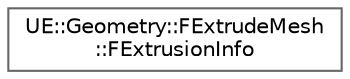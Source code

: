 digraph "Graphical Class Hierarchy"
{
 // INTERACTIVE_SVG=YES
 // LATEX_PDF_SIZE
  bgcolor="transparent";
  edge [fontname=Helvetica,fontsize=10,labelfontname=Helvetica,labelfontsize=10];
  node [fontname=Helvetica,fontsize=10,shape=box,height=0.2,width=0.4];
  rankdir="LR";
  Node0 [id="Node000000",label="UE::Geometry::FExtrudeMesh\l::FExtrusionInfo",height=0.2,width=0.4,color="grey40", fillcolor="white", style="filled",URL="$d8/daf/structUE_1_1Geometry_1_1FExtrudeMesh_1_1FExtrusionInfo.html",tooltip="FExtrusionInfo stores info about extrusion for a single mesh connected component."];
}
